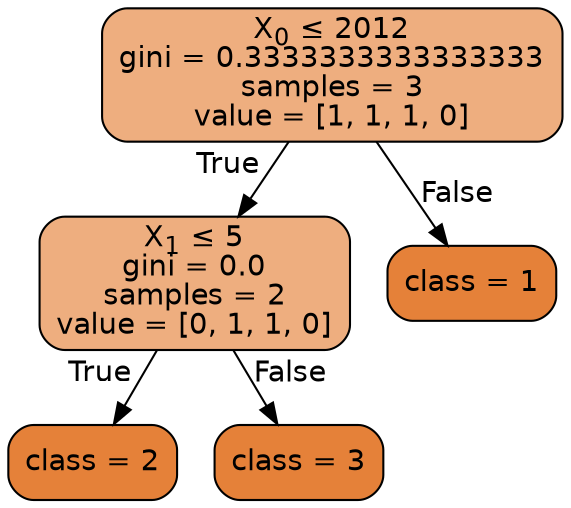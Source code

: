 
    digraph Tree {
    node [shape=box, style="filled, rounded", color="black", fontname=helvetica] ;
    edge [fontname=helvetica] ;
        0 [label=<X<SUB>0</SUB> &le; 2012<br/>gini = 0.3333333333333333<br/>samples = 3<br/>value = [1, 1, 1, 0]>, fillcolor="#e58139a4"] ;
    1 [label=<X<SUB>1</SUB> &le; 5<br/>gini = 0.0<br/>samples = 2<br/>value = [0, 1, 1, 0]>, fillcolor="#e58139a4"] ;
    3 [label="class = 2", fillcolor="#e58139ff"] ;
    4 [label="class = 3", fillcolor="#e58139ff"] ;
    1 -> 3 [labeldistance=2.5, labelangle=45, headlabel="True"] ;
    1 -> 4 [labeldistance=2.5, labelangle=-45, headlabel="False"] ;
    2 [label="class = 1", fillcolor="#e58139ff"] ;
    0 -> 1 [labeldistance=2.5, labelangle=45, headlabel="True"] ;
    0 -> 2 [labeldistance=2.5, labelangle=-45, headlabel="False"] ;

    }
    
